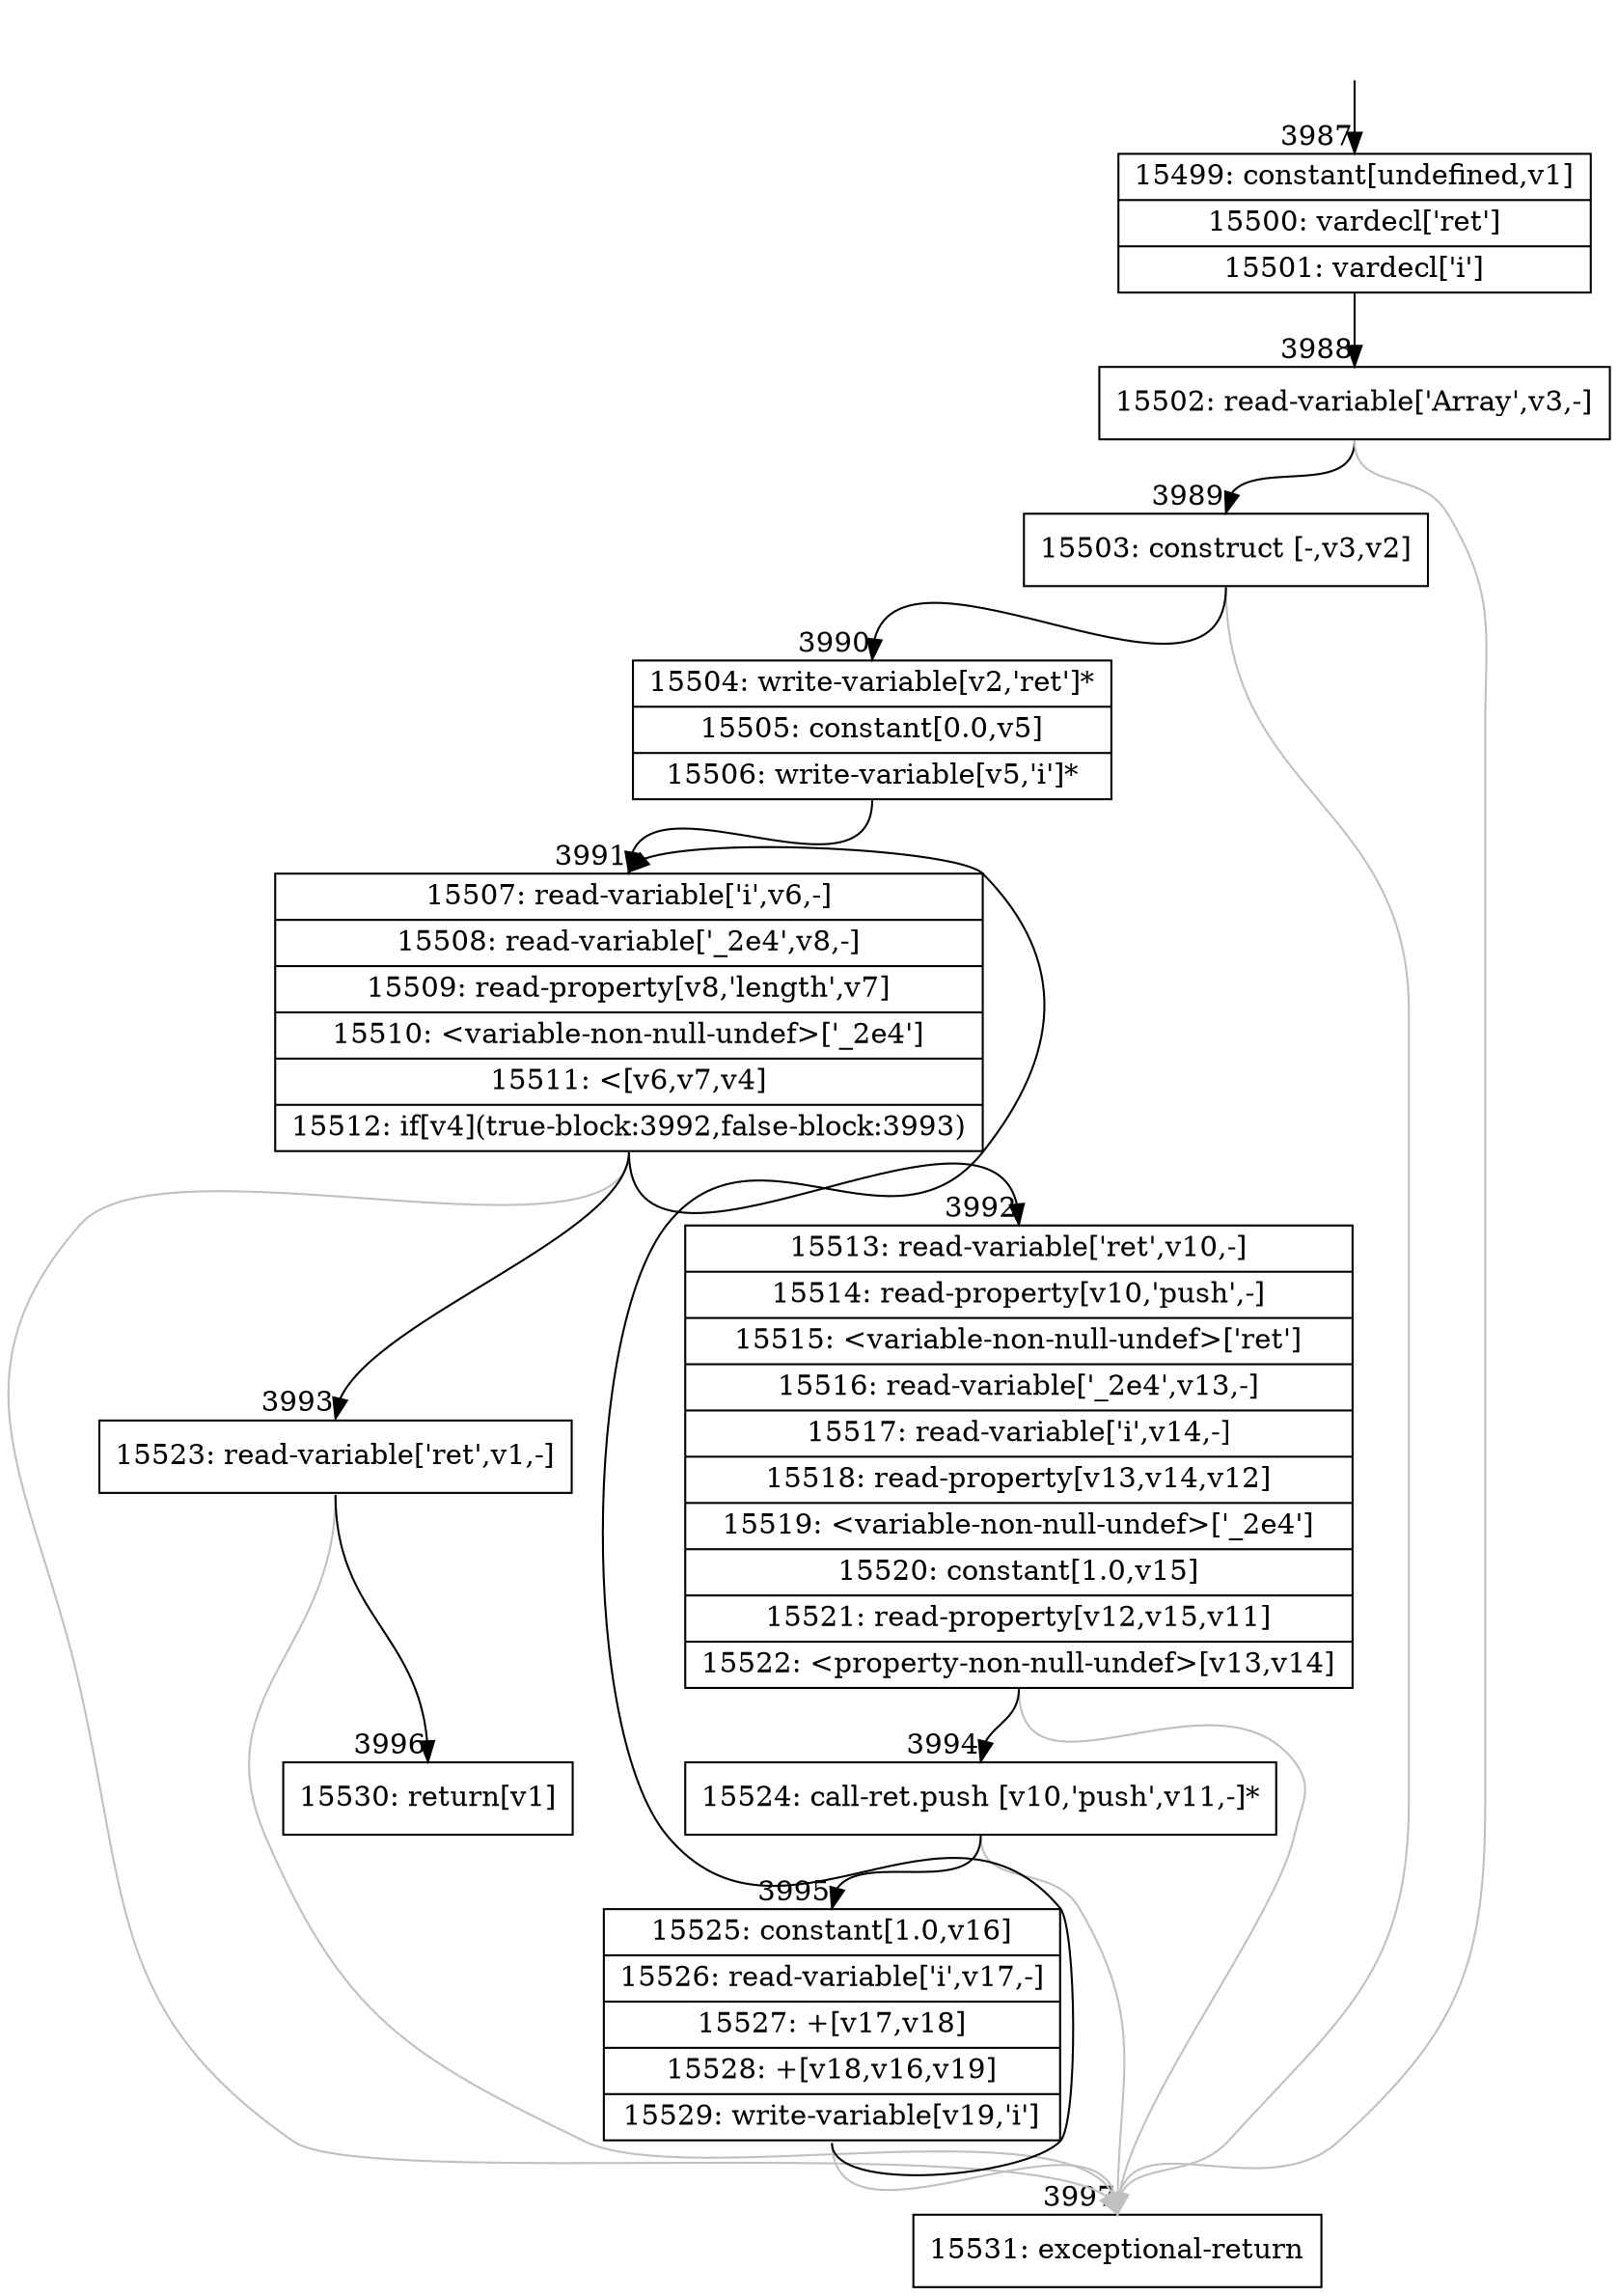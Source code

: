 digraph {
rankdir="TD"
BB_entry303[shape=none,label=""];
BB_entry303 -> BB3987 [tailport=s, headport=n, headlabel="    3987"]
BB3987 [shape=record label="{15499: constant[undefined,v1]|15500: vardecl['ret']|15501: vardecl['i']}" ] 
BB3987 -> BB3988 [tailport=s, headport=n, headlabel="      3988"]
BB3988 [shape=record label="{15502: read-variable['Array',v3,-]}" ] 
BB3988 -> BB3989 [tailport=s, headport=n, headlabel="      3989"]
BB3988 -> BB3997 [tailport=s, headport=n, color=gray, headlabel="      3997"]
BB3989 [shape=record label="{15503: construct [-,v3,v2]}" ] 
BB3989 -> BB3990 [tailport=s, headport=n, headlabel="      3990"]
BB3989 -> BB3997 [tailport=s, headport=n, color=gray]
BB3990 [shape=record label="{15504: write-variable[v2,'ret']*|15505: constant[0.0,v5]|15506: write-variable[v5,'i']*}" ] 
BB3990 -> BB3991 [tailport=s, headport=n, headlabel="      3991"]
BB3991 [shape=record label="{15507: read-variable['i',v6,-]|15508: read-variable['_2e4',v8,-]|15509: read-property[v8,'length',v7]|15510: \<variable-non-null-undef\>['_2e4']|15511: \<[v6,v7,v4]|15512: if[v4](true-block:3992,false-block:3993)}" ] 
BB3991 -> BB3992 [tailport=s, headport=n, headlabel="      3992"]
BB3991 -> BB3993 [tailport=s, headport=n, headlabel="      3993"]
BB3991 -> BB3997 [tailport=s, headport=n, color=gray]
BB3992 [shape=record label="{15513: read-variable['ret',v10,-]|15514: read-property[v10,'push',-]|15515: \<variable-non-null-undef\>['ret']|15516: read-variable['_2e4',v13,-]|15517: read-variable['i',v14,-]|15518: read-property[v13,v14,v12]|15519: \<variable-non-null-undef\>['_2e4']|15520: constant[1.0,v15]|15521: read-property[v12,v15,v11]|15522: \<property-non-null-undef\>[v13,v14]}" ] 
BB3992 -> BB3994 [tailport=s, headport=n, headlabel="      3994"]
BB3992 -> BB3997 [tailport=s, headport=n, color=gray]
BB3993 [shape=record label="{15523: read-variable['ret',v1,-]}" ] 
BB3993 -> BB3996 [tailport=s, headport=n, headlabel="      3996"]
BB3993 -> BB3997 [tailport=s, headport=n, color=gray]
BB3994 [shape=record label="{15524: call-ret.push [v10,'push',v11,-]*}" ] 
BB3994 -> BB3995 [tailport=s, headport=n, headlabel="      3995"]
BB3994 -> BB3997 [tailport=s, headport=n, color=gray]
BB3995 [shape=record label="{15525: constant[1.0,v16]|15526: read-variable['i',v17,-]|15527: +[v17,v18]|15528: +[v18,v16,v19]|15529: write-variable[v19,'i']}" ] 
BB3995 -> BB3991 [tailport=s, headport=n]
BB3995 -> BB3997 [tailport=s, headport=n, color=gray]
BB3996 [shape=record label="{15530: return[v1]}" ] 
BB3997 [shape=record label="{15531: exceptional-return}" ] 
//#$~ 2684
}
